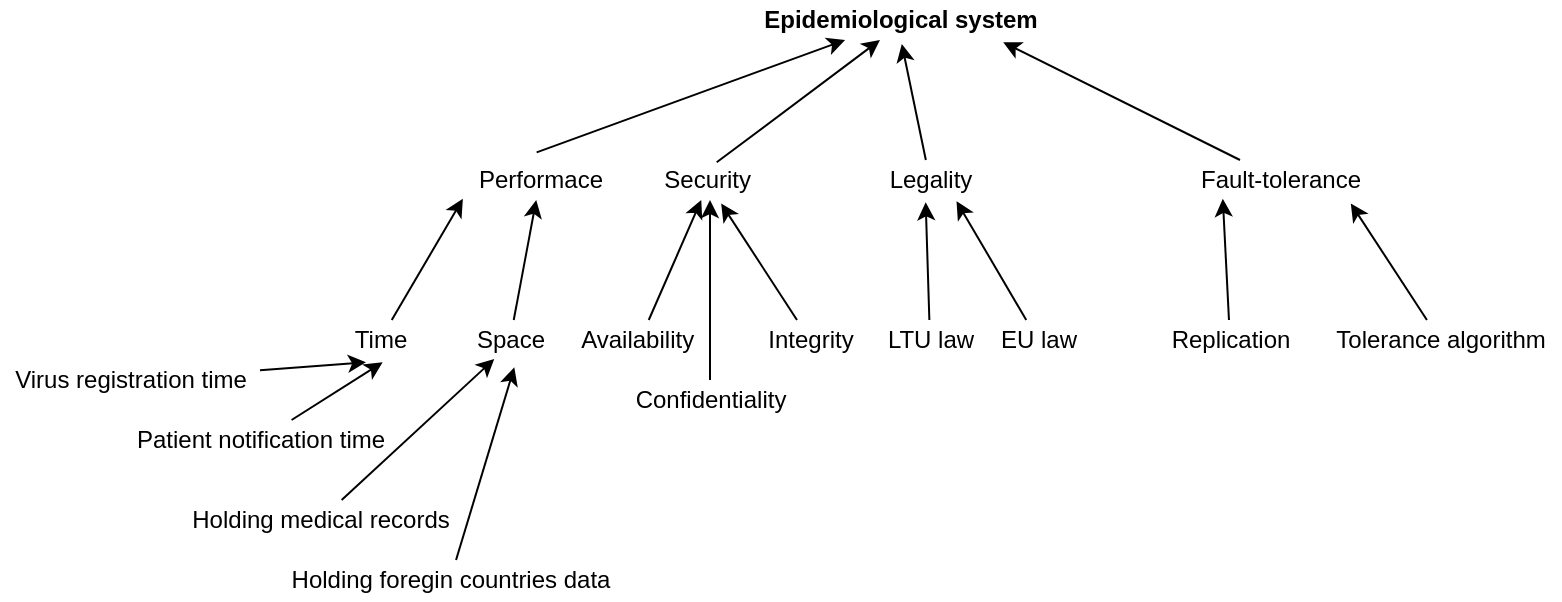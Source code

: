 <mxfile version="14.3.0" type="device"><diagram id="udt9EoLdJjMzFqHySzqA" name="Page-1"><mxGraphModel dx="1477" dy="953" grid="1" gridSize="10" guides="1" tooltips="1" connect="1" arrows="1" fold="1" page="1" pageScale="1" pageWidth="827" pageHeight="1169" math="0" shadow="0"><root><mxCell id="0"/><mxCell id="1" parent="0"/><mxCell id="tqY9l0O0oJkj2q6OlIg_-1" value="&lt;b&gt;Epidemiological system&lt;/b&gt;" style="text;html=1;align=center;verticalAlign=middle;resizable=0;points=[];autosize=1;" vertex="1" parent="1"><mxGeometry x="245" y="130" width="150" height="20" as="geometry"/></mxCell><mxCell id="tqY9l0O0oJkj2q6OlIg_-2" value="Performace" style="text;html=1;align=center;verticalAlign=middle;resizable=0;points=[];autosize=1;" vertex="1" parent="1"><mxGeometry x="100" y="210" width="80" height="20" as="geometry"/></mxCell><mxCell id="tqY9l0O0oJkj2q6OlIg_-3" value="Security&amp;nbsp;" style="text;html=1;align=center;verticalAlign=middle;resizable=0;points=[];autosize=1;" vertex="1" parent="1"><mxGeometry x="195" y="210" width="60" height="20" as="geometry"/></mxCell><mxCell id="tqY9l0O0oJkj2q6OlIg_-5" value="Fault-tolerance" style="text;html=1;align=center;verticalAlign=middle;resizable=0;points=[];autosize=1;" vertex="1" parent="1"><mxGeometry x="460" y="210" width="100" height="20" as="geometry"/></mxCell><mxCell id="tqY9l0O0oJkj2q6OlIg_-6" value="" style="endArrow=classic;html=1;exitX=0.479;exitY=-0.192;exitDx=0;exitDy=0;exitPerimeter=0;" edge="1" parent="1" source="tqY9l0O0oJkj2q6OlIg_-2" target="tqY9l0O0oJkj2q6OlIg_-1"><mxGeometry width="50" height="50" relative="1" as="geometry"><mxPoint x="380" y="290" as="sourcePoint"/><mxPoint x="430" y="240" as="targetPoint"/></mxGeometry></mxCell><mxCell id="tqY9l0O0oJkj2q6OlIg_-7" value="" style="endArrow=classic;html=1;exitX=0.556;exitY=0.058;exitDx=0;exitDy=0;exitPerimeter=0;" edge="1" parent="1" source="tqY9l0O0oJkj2q6OlIg_-3"><mxGeometry width="50" height="50" relative="1" as="geometry"><mxPoint x="148.32" y="216.16" as="sourcePoint"/><mxPoint x="310" y="150" as="targetPoint"/></mxGeometry></mxCell><mxCell id="tqY9l0O0oJkj2q6OlIg_-9" value="" style="endArrow=classic;html=1;exitX=0.3;exitY=0;exitDx=0;exitDy=0;exitPerimeter=0;entryX=0.844;entryY=1.058;entryDx=0;entryDy=0;entryPerimeter=0;" edge="1" parent="1" source="tqY9l0O0oJkj2q6OlIg_-5" target="tqY9l0O0oJkj2q6OlIg_-1"><mxGeometry width="50" height="50" relative="1" as="geometry"><mxPoint x="168.32" y="236.16" as="sourcePoint"/><mxPoint x="322.539" y="180" as="targetPoint"/></mxGeometry></mxCell><mxCell id="tqY9l0O0oJkj2q6OlIg_-16" style="rounded=0;orthogonalLoop=1;jettySize=auto;html=1;entryX=0.018;entryY=0.971;entryDx=0;entryDy=0;entryPerimeter=0;" edge="1" parent="1" source="tqY9l0O0oJkj2q6OlIg_-10" target="tqY9l0O0oJkj2q6OlIg_-2"><mxGeometry relative="1" as="geometry"/></mxCell><mxCell id="tqY9l0O0oJkj2q6OlIg_-10" value="Time" style="text;html=1;align=center;verticalAlign=middle;resizable=0;points=[];autosize=1;" vertex="1" parent="1"><mxGeometry x="40" y="290" width="40" height="20" as="geometry"/></mxCell><mxCell id="tqY9l0O0oJkj2q6OlIg_-18" style="edgeStyle=none;rounded=0;orthogonalLoop=1;jettySize=auto;html=1;" edge="1" parent="1" source="tqY9l0O0oJkj2q6OlIg_-11" target="tqY9l0O0oJkj2q6OlIg_-2"><mxGeometry relative="1" as="geometry"/></mxCell><mxCell id="tqY9l0O0oJkj2q6OlIg_-11" value="Space" style="text;html=1;align=center;verticalAlign=middle;resizable=0;points=[];autosize=1;" vertex="1" parent="1"><mxGeometry x="100" y="290" width="50" height="20" as="geometry"/></mxCell><mxCell id="tqY9l0O0oJkj2q6OlIg_-12" value="Legality" style="text;html=1;align=center;verticalAlign=middle;resizable=0;points=[];autosize=1;" vertex="1" parent="1"><mxGeometry x="305" y="210" width="60" height="20" as="geometry"/></mxCell><mxCell id="tqY9l0O0oJkj2q6OlIg_-13" value="" style="endArrow=classic;html=1;entryX=0.506;entryY=1.1;entryDx=0;entryDy=0;entryPerimeter=0;" edge="1" parent="1" source="tqY9l0O0oJkj2q6OlIg_-12" target="tqY9l0O0oJkj2q6OlIg_-1"><mxGeometry width="50" height="50" relative="1" as="geometry"><mxPoint x="238.36" y="221.16" as="sourcePoint"/><mxPoint x="320" y="160" as="targetPoint"/></mxGeometry></mxCell><mxCell id="tqY9l0O0oJkj2q6OlIg_-19" style="edgeStyle=none;rounded=0;orthogonalLoop=1;jettySize=auto;html=1;" edge="1" parent="1" source="tqY9l0O0oJkj2q6OlIg_-14" target="tqY9l0O0oJkj2q6OlIg_-3"><mxGeometry relative="1" as="geometry"/></mxCell><mxCell id="tqY9l0O0oJkj2q6OlIg_-14" value="Availability&amp;nbsp;" style="text;html=1;align=center;verticalAlign=middle;resizable=0;points=[];autosize=1;" vertex="1" parent="1"><mxGeometry x="150" y="290" width="80" height="20" as="geometry"/></mxCell><mxCell id="tqY9l0O0oJkj2q6OlIg_-20" style="edgeStyle=none;rounded=0;orthogonalLoop=1;jettySize=auto;html=1;entryX=0.593;entryY=1.086;entryDx=0;entryDy=0;entryPerimeter=0;" edge="1" parent="1" source="tqY9l0O0oJkj2q6OlIg_-15" target="tqY9l0O0oJkj2q6OlIg_-3"><mxGeometry relative="1" as="geometry"/></mxCell><mxCell id="tqY9l0O0oJkj2q6OlIg_-15" value="Integrity" style="text;html=1;align=center;verticalAlign=middle;resizable=0;points=[];autosize=1;" vertex="1" parent="1"><mxGeometry x="245" y="290" width="60" height="20" as="geometry"/></mxCell><mxCell id="tqY9l0O0oJkj2q6OlIg_-22" style="edgeStyle=none;rounded=0;orthogonalLoop=1;jettySize=auto;html=1;" edge="1" parent="1" source="tqY9l0O0oJkj2q6OlIg_-21" target="tqY9l0O0oJkj2q6OlIg_-3"><mxGeometry relative="1" as="geometry"/></mxCell><mxCell id="tqY9l0O0oJkj2q6OlIg_-21" value="Confidentiality" style="text;html=1;align=center;verticalAlign=middle;resizable=0;points=[];autosize=1;" vertex="1" parent="1"><mxGeometry x="180" y="320" width="90" height="20" as="geometry"/></mxCell><mxCell id="tqY9l0O0oJkj2q6OlIg_-24" style="edgeStyle=none;rounded=0;orthogonalLoop=1;jettySize=auto;html=1;entryX=0.464;entryY=1.057;entryDx=0;entryDy=0;entryPerimeter=0;" edge="1" parent="1" source="tqY9l0O0oJkj2q6OlIg_-23" target="tqY9l0O0oJkj2q6OlIg_-12"><mxGeometry relative="1" as="geometry"/></mxCell><mxCell id="tqY9l0O0oJkj2q6OlIg_-23" value="LTU law" style="text;html=1;align=center;verticalAlign=middle;resizable=0;points=[];autosize=1;" vertex="1" parent="1"><mxGeometry x="305" y="290" width="60" height="20" as="geometry"/></mxCell><mxCell id="tqY9l0O0oJkj2q6OlIg_-26" style="edgeStyle=none;rounded=0;orthogonalLoop=1;jettySize=auto;html=1;entryX=0.721;entryY=1.029;entryDx=0;entryDy=0;entryPerimeter=0;" edge="1" parent="1" source="tqY9l0O0oJkj2q6OlIg_-25" target="tqY9l0O0oJkj2q6OlIg_-12"><mxGeometry relative="1" as="geometry"/></mxCell><mxCell id="tqY9l0O0oJkj2q6OlIg_-25" value="EU law" style="text;html=1;align=center;verticalAlign=middle;resizable=0;points=[];autosize=1;" vertex="1" parent="1"><mxGeometry x="364" y="290" width="50" height="20" as="geometry"/></mxCell><mxCell id="tqY9l0O0oJkj2q6OlIg_-28" style="edgeStyle=none;rounded=0;orthogonalLoop=1;jettySize=auto;html=1;entryX=0.214;entryY=0.971;entryDx=0;entryDy=0;entryPerimeter=0;" edge="1" parent="1" source="tqY9l0O0oJkj2q6OlIg_-27" target="tqY9l0O0oJkj2q6OlIg_-5"><mxGeometry relative="1" as="geometry"/></mxCell><mxCell id="tqY9l0O0oJkj2q6OlIg_-27" value="Replication" style="text;html=1;align=center;verticalAlign=middle;resizable=0;points=[];autosize=1;" vertex="1" parent="1"><mxGeometry x="450" y="290" width="70" height="20" as="geometry"/></mxCell><mxCell id="tqY9l0O0oJkj2q6OlIg_-30" style="edgeStyle=none;rounded=0;orthogonalLoop=1;jettySize=auto;html=1;entryX=0.854;entryY=1.086;entryDx=0;entryDy=0;entryPerimeter=0;" edge="1" parent="1" source="tqY9l0O0oJkj2q6OlIg_-29" target="tqY9l0O0oJkj2q6OlIg_-5"><mxGeometry relative="1" as="geometry"/></mxCell><mxCell id="tqY9l0O0oJkj2q6OlIg_-29" value="Tolerance algorithm" style="text;html=1;align=center;verticalAlign=middle;resizable=0;points=[];autosize=1;" vertex="1" parent="1"><mxGeometry x="530" y="290" width="120" height="20" as="geometry"/></mxCell><mxCell id="tqY9l0O0oJkj2q6OlIg_-32" style="edgeStyle=none;rounded=0;orthogonalLoop=1;jettySize=auto;html=1;entryX=0.325;entryY=1.058;entryDx=0;entryDy=0;entryPerimeter=0;" edge="1" parent="1" source="tqY9l0O0oJkj2q6OlIg_-31" target="tqY9l0O0oJkj2q6OlIg_-10"><mxGeometry relative="1" as="geometry"/></mxCell><mxCell id="tqY9l0O0oJkj2q6OlIg_-31" value="Virus registration time" style="text;html=1;align=center;verticalAlign=middle;resizable=0;points=[];autosize=1;" vertex="1" parent="1"><mxGeometry x="-130" y="310" width="130" height="20" as="geometry"/></mxCell><mxCell id="tqY9l0O0oJkj2q6OlIg_-34" style="edgeStyle=none;rounded=0;orthogonalLoop=1;jettySize=auto;html=1;entryX=0.533;entryY=1.058;entryDx=0;entryDy=0;entryPerimeter=0;" edge="1" parent="1" source="tqY9l0O0oJkj2q6OlIg_-33" target="tqY9l0O0oJkj2q6OlIg_-10"><mxGeometry relative="1" as="geometry"/></mxCell><mxCell id="tqY9l0O0oJkj2q6OlIg_-33" value="Patient notification time" style="text;html=1;align=center;verticalAlign=middle;resizable=0;points=[];autosize=1;" vertex="1" parent="1"><mxGeometry x="-70" y="340" width="140" height="20" as="geometry"/></mxCell><mxCell id="tqY9l0O0oJkj2q6OlIg_-36" style="edgeStyle=none;rounded=0;orthogonalLoop=1;jettySize=auto;html=1;entryX=0.343;entryY=0.975;entryDx=0;entryDy=0;entryPerimeter=0;" edge="1" parent="1" source="tqY9l0O0oJkj2q6OlIg_-35" target="tqY9l0O0oJkj2q6OlIg_-11"><mxGeometry relative="1" as="geometry"/></mxCell><mxCell id="tqY9l0O0oJkj2q6OlIg_-35" value="Holding medical records" style="text;html=1;align=center;verticalAlign=middle;resizable=0;points=[];autosize=1;" vertex="1" parent="1"><mxGeometry x="-40" y="380" width="140" height="20" as="geometry"/></mxCell><mxCell id="tqY9l0O0oJkj2q6OlIg_-38" style="edgeStyle=none;rounded=0;orthogonalLoop=1;jettySize=auto;html=1;entryX=0.543;entryY=1.183;entryDx=0;entryDy=0;entryPerimeter=0;" edge="1" parent="1" source="tqY9l0O0oJkj2q6OlIg_-37" target="tqY9l0O0oJkj2q6OlIg_-11"><mxGeometry relative="1" as="geometry"/></mxCell><mxCell id="tqY9l0O0oJkj2q6OlIg_-37" value="Holding foregin countries data" style="text;html=1;align=center;verticalAlign=middle;resizable=0;points=[];autosize=1;" vertex="1" parent="1"><mxGeometry x="10" y="410" width="170" height="20" as="geometry"/></mxCell></root></mxGraphModel></diagram></mxfile>
